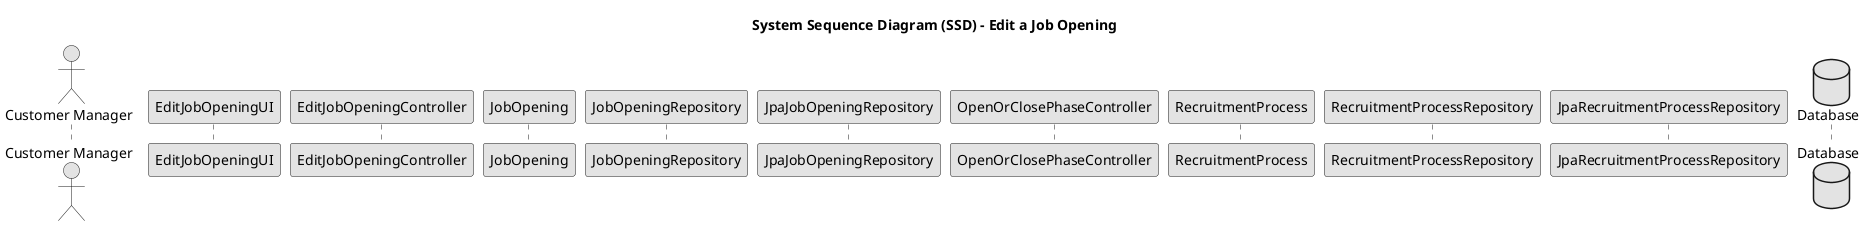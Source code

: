 @startuml SD-US1004
skinparam monochrome true
skinparam packageStyle rectangle
skinparam shadowing false

title System Sequence Diagram (SSD) - Edit a Job Opening

autonumber

actor "Customer Manager" as Manager
participant "EditJobOpeningUI" as EditJobOpeningUI
participant "EditJobOpeningController" as EditJobOpeningController
participant "JobOpening" as JobOpening
participant "JobOpeningRepository" as JobOpeningRepository
participant "JpaJobOpeningRepository" as JpaJobOpeningRepository
participant "OpenOrClosePhaseController" as OpenOrClosePhaseController
participant "RecruitmentProcess" as RecruitmentProcess
participant "RecruitmentProcessRepository" as RecruitmentProcessRepository
participant "JpaRecruitmentProcessRepository" as JpaRecruitmentProcessRepository
database "Database" as DB


@enduml